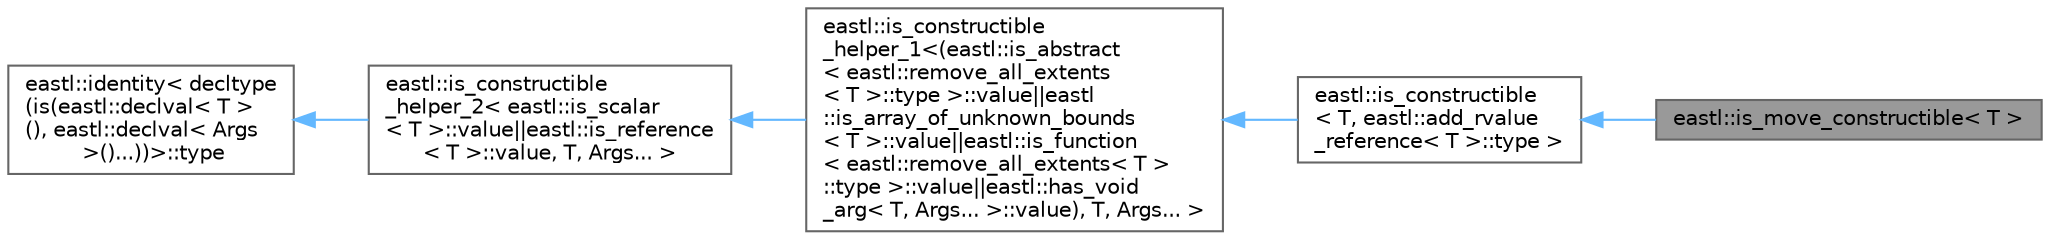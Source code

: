 digraph "eastl::is_move_constructible&lt; T &gt;"
{
 // LATEX_PDF_SIZE
  bgcolor="transparent";
  edge [fontname=Helvetica,fontsize=10,labelfontname=Helvetica,labelfontsize=10];
  node [fontname=Helvetica,fontsize=10,shape=box,height=0.2,width=0.4];
  rankdir="LR";
  Node1 [id="Node000001",label="eastl::is_move_constructible\< T \>",height=0.2,width=0.4,color="gray40", fillcolor="grey60", style="filled", fontcolor="black",tooltip=" "];
  Node2 -> Node1 [id="edge1_Node000001_Node000002",dir="back",color="steelblue1",style="solid",tooltip=" "];
  Node2 [id="Node000002",label="eastl::is_constructible\l\< T, eastl::add_rvalue\l_reference\< T \>::type \>",height=0.2,width=0.4,color="gray40", fillcolor="white", style="filled",URL="$structeastl_1_1is__constructible.html",tooltip=" "];
  Node3 -> Node2 [id="edge2_Node000002_Node000003",dir="back",color="steelblue1",style="solid",tooltip=" "];
  Node3 [id="Node000003",label="eastl::is_constructible\l_helper_1\<(eastl::is_abstract\l\< eastl::remove_all_extents\l\< T \>::type \>::value\|\|eastl\l::is_array_of_unknown_bounds\l\< T \>::value\|\|eastl::is_function\l\< eastl::remove_all_extents\< T \>\l::type \>::value\|\|eastl::has_void\l_arg\< T, Args... \>::value), T, Args... \>",height=0.2,width=0.4,color="gray40", fillcolor="white", style="filled",URL="$structeastl_1_1is__constructible__helper__1.html",tooltip=" "];
  Node4 -> Node3 [id="edge3_Node000003_Node000004",dir="back",color="steelblue1",style="solid",tooltip=" "];
  Node4 [id="Node000004",label="eastl::is_constructible\l_helper_2\< eastl::is_scalar\l\< T \>::value\|\|eastl::is_reference\l\< T \>::value, T, Args... \>",height=0.2,width=0.4,color="gray40", fillcolor="white", style="filled",URL="$structeastl_1_1is__constructible__helper__2.html",tooltip=" "];
  Node5 -> Node4 [id="edge4_Node000004_Node000005",dir="back",color="steelblue1",style="solid",tooltip=" "];
  Node5 [id="Node000005",label="eastl::identity\< decltype\l(is(eastl::declval\< T \>\l(), eastl::declval\< Args\l \>()...))\>::type",height=0.2,width=0.4,color="gray40", fillcolor="white", style="filled",tooltip=" "];
}
